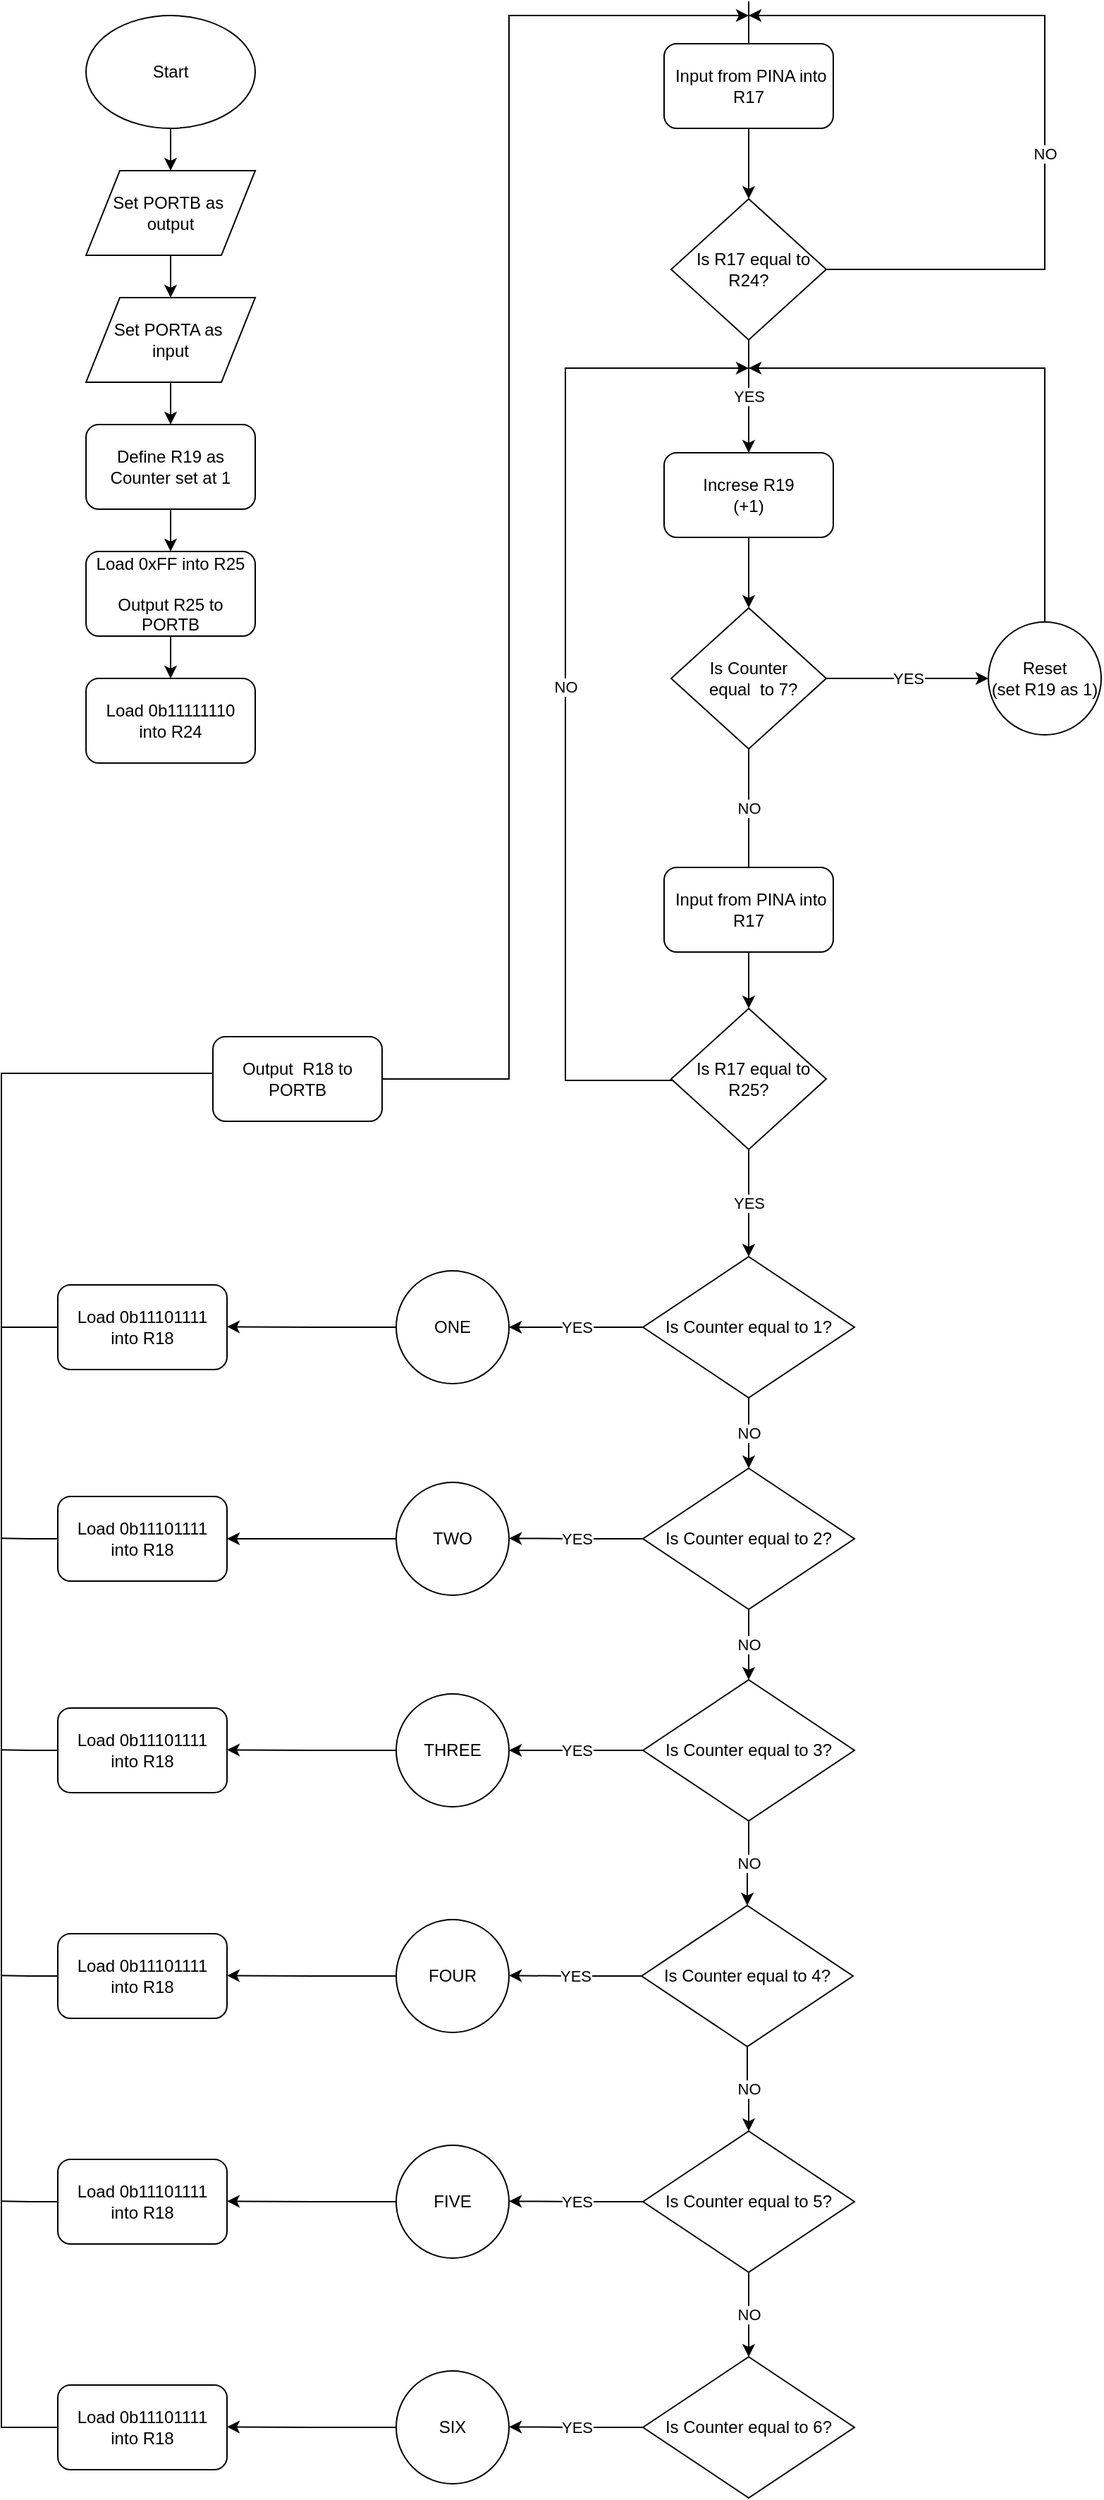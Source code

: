 <mxfile version="11.3.0" pages="1"><diagram id="XmR6D7V7Mjy7zfgPeE20" name="Page-1"><mxGraphModel dx="2048" dy="1136" grid="1" gridSize="10" guides="1" tooltips="1" connect="1" arrows="1" fold="1" page="1" pageScale="1" pageWidth="827" pageHeight="1169" math="0" shadow="0"><root><mxCell id="0"/><mxCell id="1" parent="0"/><mxCell id="W-p7GDX24lhLq9TrxRCY-1" style="edgeStyle=orthogonalEdgeStyle;rounded=0;orthogonalLoop=1;jettySize=auto;html=1;exitX=0.5;exitY=1;exitDx=0;exitDy=0;" edge="1" parent="1" source="W-p7GDX24lhLq9TrxRCY-2" target="W-p7GDX24lhLq9TrxRCY-4"><mxGeometry relative="1" as="geometry"><mxPoint x="180" y="170" as="targetPoint"/></mxGeometry></mxCell><mxCell id="W-p7GDX24lhLq9TrxRCY-2" value="Start&lt;br&gt;" style="ellipse;whiteSpace=wrap;html=1;" vertex="1" parent="1"><mxGeometry x="100" y="20" width="120" height="80" as="geometry"/></mxCell><mxCell id="W-p7GDX24lhLq9TrxRCY-3" style="edgeStyle=orthogonalEdgeStyle;rounded=0;orthogonalLoop=1;jettySize=auto;html=1;exitX=0.5;exitY=1;exitDx=0;exitDy=0;entryX=0.5;entryY=0;entryDx=0;entryDy=0;" edge="1" parent="1" source="W-p7GDX24lhLq9TrxRCY-4" target="W-p7GDX24lhLq9TrxRCY-6"><mxGeometry relative="1" as="geometry"/></mxCell><mxCell id="W-p7GDX24lhLq9TrxRCY-4" value="Set PORTB as&amp;nbsp;&lt;br&gt;output" style="shape=parallelogram;perimeter=parallelogramPerimeter;whiteSpace=wrap;html=1;" vertex="1" parent="1"><mxGeometry x="100" y="130" width="120" height="60" as="geometry"/></mxCell><mxCell id="W-p7GDX24lhLq9TrxRCY-5" style="edgeStyle=orthogonalEdgeStyle;rounded=0;orthogonalLoop=1;jettySize=auto;html=1;exitX=0.5;exitY=1;exitDx=0;exitDy=0;" edge="1" parent="1" source="W-p7GDX24lhLq9TrxRCY-6" target="W-p7GDX24lhLq9TrxRCY-8"><mxGeometry relative="1" as="geometry"><mxPoint x="180" y="360" as="targetPoint"/></mxGeometry></mxCell><mxCell id="W-p7GDX24lhLq9TrxRCY-6" value="Set PORTA as&amp;nbsp;&lt;br&gt;input" style="shape=parallelogram;perimeter=parallelogramPerimeter;whiteSpace=wrap;html=1;" vertex="1" parent="1"><mxGeometry x="100" y="220" width="120" height="60" as="geometry"/></mxCell><mxCell id="W-p7GDX24lhLq9TrxRCY-7" style="edgeStyle=orthogonalEdgeStyle;rounded=0;orthogonalLoop=1;jettySize=auto;html=1;exitX=0.5;exitY=1;exitDx=0;exitDy=0;" edge="1" parent="1" source="W-p7GDX24lhLq9TrxRCY-8" target="W-p7GDX24lhLq9TrxRCY-10"><mxGeometry relative="1" as="geometry"><mxPoint x="180" y="460" as="targetPoint"/></mxGeometry></mxCell><mxCell id="W-p7GDX24lhLq9TrxRCY-8" value="Define R19 as Counter set at 1" style="rounded=1;whiteSpace=wrap;html=1;" vertex="1" parent="1"><mxGeometry x="100" y="310" width="120" height="60" as="geometry"/></mxCell><mxCell id="W-p7GDX24lhLq9TrxRCY-9" style="edgeStyle=orthogonalEdgeStyle;rounded=0;orthogonalLoop=1;jettySize=auto;html=1;exitX=0.5;exitY=1;exitDx=0;exitDy=0;" edge="1" parent="1" source="W-p7GDX24lhLq9TrxRCY-10" target="W-p7GDX24lhLq9TrxRCY-11"><mxGeometry relative="1" as="geometry"><mxPoint x="180" y="540" as="targetPoint"/></mxGeometry></mxCell><mxCell id="W-p7GDX24lhLq9TrxRCY-10" value="Load 0xFF into R25&lt;br&gt;&lt;br&gt;Output R25 to PORTB" style="rounded=1;whiteSpace=wrap;html=1;" vertex="1" parent="1"><mxGeometry x="100" y="400" width="120" height="60" as="geometry"/></mxCell><mxCell id="W-p7GDX24lhLq9TrxRCY-11" value="Load 0b11111110&lt;br&gt;into R24" style="rounded=1;whiteSpace=wrap;html=1;" vertex="1" parent="1"><mxGeometry x="100" y="490" width="120" height="60" as="geometry"/></mxCell><mxCell id="W-p7GDX24lhLq9TrxRCY-14" style="edgeStyle=orthogonalEdgeStyle;rounded=0;orthogonalLoop=1;jettySize=auto;html=1;exitX=0.5;exitY=1;exitDx=0;exitDy=0;" edge="1" parent="1" source="W-p7GDX24lhLq9TrxRCY-13" target="W-p7GDX24lhLq9TrxRCY-15"><mxGeometry relative="1" as="geometry"><mxPoint x="570.294" y="140.235" as="targetPoint"/></mxGeometry></mxCell><mxCell id="W-p7GDX24lhLq9TrxRCY-13" value="&amp;nbsp;Input from PINA into R17" style="rounded=1;whiteSpace=wrap;html=1;" vertex="1" parent="1"><mxGeometry x="510" y="40" width="120" height="60" as="geometry"/></mxCell><mxCell id="W-p7GDX24lhLq9TrxRCY-17" value="NO" style="edgeStyle=orthogonalEdgeStyle;rounded=0;orthogonalLoop=1;jettySize=auto;html=1;exitX=1;exitY=0.5;exitDx=0;exitDy=0;" edge="1" parent="1" source="W-p7GDX24lhLq9TrxRCY-15"><mxGeometry x="-0.129" relative="1" as="geometry"><mxPoint x="570" y="20" as="targetPoint"/><Array as="points"><mxPoint x="780" y="200"/><mxPoint x="780" y="20"/></Array><mxPoint as="offset"/></mxGeometry></mxCell><mxCell id="W-p7GDX24lhLq9TrxRCY-18" value="YES" style="edgeStyle=orthogonalEdgeStyle;rounded=0;orthogonalLoop=1;jettySize=auto;html=1;exitX=0.5;exitY=1;exitDx=0;exitDy=0;entryX=0.5;entryY=0;entryDx=0;entryDy=0;" edge="1" parent="1" source="W-p7GDX24lhLq9TrxRCY-15" target="W-p7GDX24lhLq9TrxRCY-20"><mxGeometry relative="1" as="geometry"><mxPoint x="570" y="320" as="targetPoint"/></mxGeometry></mxCell><mxCell id="W-p7GDX24lhLq9TrxRCY-15" value="&amp;nbsp; Is R17 equal to R24?" style="rhombus;whiteSpace=wrap;html=1;" vertex="1" parent="1"><mxGeometry x="515" y="150" width="110" height="100" as="geometry"/></mxCell><mxCell id="W-p7GDX24lhLq9TrxRCY-16" value="" style="endArrow=none;html=1;entryX=0.5;entryY=0;entryDx=0;entryDy=0;" edge="1" parent="1" target="W-p7GDX24lhLq9TrxRCY-13"><mxGeometry width="50" height="50" relative="1" as="geometry"><mxPoint x="570" y="10" as="sourcePoint"/><mxPoint x="415" y="45" as="targetPoint"/></mxGeometry></mxCell><mxCell id="W-p7GDX24lhLq9TrxRCY-21" style="edgeStyle=orthogonalEdgeStyle;rounded=0;orthogonalLoop=1;jettySize=auto;html=1;exitX=0.5;exitY=1;exitDx=0;exitDy=0;entryX=0.5;entryY=0;entryDx=0;entryDy=0;" edge="1" parent="1" source="W-p7GDX24lhLq9TrxRCY-20" target="W-p7GDX24lhLq9TrxRCY-23"><mxGeometry relative="1" as="geometry"><mxPoint x="570.294" y="400.235" as="targetPoint"/></mxGeometry></mxCell><mxCell id="W-p7GDX24lhLq9TrxRCY-20" value="Increse R19&lt;br&gt;(+1)" style="rounded=1;whiteSpace=wrap;html=1;" vertex="1" parent="1"><mxGeometry x="510" y="330" width="120" height="60" as="geometry"/></mxCell><mxCell id="W-p7GDX24lhLq9TrxRCY-24" value="YES" style="edgeStyle=orthogonalEdgeStyle;rounded=0;orthogonalLoop=1;jettySize=auto;html=1;exitX=1;exitY=0.5;exitDx=0;exitDy=0;entryX=0;entryY=0.5;entryDx=0;entryDy=0;" edge="1" parent="1" source="W-p7GDX24lhLq9TrxRCY-23" target="W-p7GDX24lhLq9TrxRCY-25"><mxGeometry relative="1" as="geometry"><mxPoint x="690" y="449.647" as="targetPoint"/></mxGeometry></mxCell><mxCell id="W-p7GDX24lhLq9TrxRCY-29" style="edgeStyle=orthogonalEdgeStyle;rounded=0;orthogonalLoop=1;jettySize=auto;html=1;exitX=0.5;exitY=1;exitDx=0;exitDy=0;entryX=0.5;entryY=0;entryDx=0;entryDy=0;endArrow=classic;endFill=1;" edge="1" parent="1" source="W-p7GDX24lhLq9TrxRCY-30" target="W-p7GDX24lhLq9TrxRCY-28"><mxGeometry relative="1" as="geometry"/></mxCell><mxCell id="W-p7GDX24lhLq9TrxRCY-34" value="NO" style="edgeStyle=orthogonalEdgeStyle;rounded=0;orthogonalLoop=1;jettySize=auto;html=1;exitX=0.5;exitY=1;exitDx=0;exitDy=0;endArrow=none;endFill=0;entryX=0.5;entryY=0;entryDx=0;entryDy=0;" edge="1" parent="1" source="W-p7GDX24lhLq9TrxRCY-23" target="W-p7GDX24lhLq9TrxRCY-30"><mxGeometry relative="1" as="geometry"><mxPoint x="570" y="580" as="targetPoint"/></mxGeometry></mxCell><mxCell id="W-p7GDX24lhLq9TrxRCY-23" value="Is Counter&lt;br&gt;&amp;nbsp; equal&amp;nbsp; to 7?" style="rhombus;whiteSpace=wrap;html=1;" vertex="1" parent="1"><mxGeometry x="515" y="440" width="110" height="100" as="geometry"/></mxCell><mxCell id="W-p7GDX24lhLq9TrxRCY-27" style="edgeStyle=orthogonalEdgeStyle;rounded=0;orthogonalLoop=1;jettySize=auto;html=1;exitX=0.5;exitY=0;exitDx=0;exitDy=0;endArrow=classic;endFill=1;" edge="1" parent="1" source="W-p7GDX24lhLq9TrxRCY-25"><mxGeometry relative="1" as="geometry"><mxPoint x="570" y="270" as="targetPoint"/><Array as="points"><mxPoint x="780" y="270"/><mxPoint x="600" y="270"/></Array></mxGeometry></mxCell><mxCell id="W-p7GDX24lhLq9TrxRCY-25" value="Reset&lt;br&gt;(set R19 as 1)" style="ellipse;whiteSpace=wrap;html=1;aspect=fixed;" vertex="1" parent="1"><mxGeometry x="740" y="450" width="80" height="80" as="geometry"/></mxCell><mxCell id="W-p7GDX24lhLq9TrxRCY-40" value="NO" style="edgeStyle=orthogonalEdgeStyle;rounded=0;orthogonalLoop=1;jettySize=auto;html=1;exitX=0;exitY=0.5;exitDx=0;exitDy=0;endArrow=classic;endFill=1;" edge="1" parent="1" source="W-p7GDX24lhLq9TrxRCY-28"><mxGeometry relative="1" as="geometry"><mxPoint x="570" y="270" as="targetPoint"/><Array as="points"><mxPoint x="440" y="775"/></Array></mxGeometry></mxCell><mxCell id="W-p7GDX24lhLq9TrxRCY-74" value="YES" style="edgeStyle=orthogonalEdgeStyle;rounded=0;orthogonalLoop=1;jettySize=auto;html=1;exitX=0.5;exitY=1;exitDx=0;exitDy=0;entryX=0.5;entryY=0;entryDx=0;entryDy=0;endArrow=classic;endFill=1;" edge="1" parent="1" source="W-p7GDX24lhLq9TrxRCY-28" target="W-p7GDX24lhLq9TrxRCY-59"><mxGeometry relative="1" as="geometry"/></mxCell><mxCell id="W-p7GDX24lhLq9TrxRCY-28" value="&amp;nbsp; Is R17 equal to R25?" style="rhombus;whiteSpace=wrap;html=1;" vertex="1" parent="1"><mxGeometry x="515" y="724" width="110" height="100" as="geometry"/></mxCell><mxCell id="W-p7GDX24lhLq9TrxRCY-30" value="&amp;nbsp;Input from PINA into R17" style="rounded=1;whiteSpace=wrap;html=1;" vertex="1" parent="1"><mxGeometry x="510" y="624" width="120" height="60" as="geometry"/></mxCell><mxCell id="W-p7GDX24lhLq9TrxRCY-61" value="NO" style="edgeStyle=orthogonalEdgeStyle;rounded=0;orthogonalLoop=1;jettySize=auto;html=1;exitX=0.5;exitY=1;exitDx=0;exitDy=0;entryX=0.5;entryY=0;entryDx=0;entryDy=0;endArrow=classic;endFill=1;" edge="1" parent="1" source="W-p7GDX24lhLq9TrxRCY-59" target="W-p7GDX24lhLq9TrxRCY-60"><mxGeometry relative="1" as="geometry"/></mxCell><mxCell id="W-p7GDX24lhLq9TrxRCY-75" value="YES" style="edgeStyle=orthogonalEdgeStyle;rounded=0;orthogonalLoop=1;jettySize=auto;html=1;exitX=0;exitY=0.5;exitDx=0;exitDy=0;endArrow=classic;endFill=1;" edge="1" parent="1" source="W-p7GDX24lhLq9TrxRCY-59"><mxGeometry relative="1" as="geometry"><mxPoint x="400" y="950" as="targetPoint"/></mxGeometry></mxCell><mxCell id="W-p7GDX24lhLq9TrxRCY-59" value="Is Counter equal to 1?" style="rhombus;whiteSpace=wrap;html=1;" vertex="1" parent="1"><mxGeometry x="495" y="900" width="150" height="100" as="geometry"/></mxCell><mxCell id="W-p7GDX24lhLq9TrxRCY-66" value="NO" style="edgeStyle=orthogonalEdgeStyle;rounded=0;orthogonalLoop=1;jettySize=auto;html=1;exitX=0.5;exitY=1;exitDx=0;exitDy=0;entryX=0.5;entryY=0;entryDx=0;entryDy=0;endArrow=classic;endFill=1;" edge="1" parent="1" source="W-p7GDX24lhLq9TrxRCY-60" target="W-p7GDX24lhLq9TrxRCY-63"><mxGeometry relative="1" as="geometry"/></mxCell><mxCell id="W-p7GDX24lhLq9TrxRCY-76" value="YES" style="edgeStyle=orthogonalEdgeStyle;rounded=0;orthogonalLoop=1;jettySize=auto;html=1;exitX=0;exitY=0.5;exitDx=0;exitDy=0;endArrow=classic;endFill=1;" edge="1" parent="1" source="W-p7GDX24lhLq9TrxRCY-60"><mxGeometry relative="1" as="geometry"><mxPoint x="400" y="1099.667" as="targetPoint"/></mxGeometry></mxCell><mxCell id="W-p7GDX24lhLq9TrxRCY-60" value="Is Counter equal to 2?" style="rhombus;whiteSpace=wrap;html=1;" vertex="1" parent="1"><mxGeometry x="495" y="1050" width="150" height="100" as="geometry"/></mxCell><mxCell id="W-p7GDX24lhLq9TrxRCY-67" value="NO" style="edgeStyle=orthogonalEdgeStyle;rounded=0;orthogonalLoop=1;jettySize=auto;html=1;exitX=0.5;exitY=1;exitDx=0;exitDy=0;entryX=0.5;entryY=0;entryDx=0;entryDy=0;endArrow=classic;endFill=1;" edge="1" parent="1" source="W-p7GDX24lhLq9TrxRCY-63" target="W-p7GDX24lhLq9TrxRCY-64"><mxGeometry relative="1" as="geometry"/></mxCell><mxCell id="W-p7GDX24lhLq9TrxRCY-77" value="YES" style="edgeStyle=orthogonalEdgeStyle;rounded=0;orthogonalLoop=1;jettySize=auto;html=1;exitX=0;exitY=0.5;exitDx=0;exitDy=0;endArrow=classic;endFill=1;" edge="1" parent="1" source="W-p7GDX24lhLq9TrxRCY-63"><mxGeometry relative="1" as="geometry"><mxPoint x="400" y="1250" as="targetPoint"/></mxGeometry></mxCell><mxCell id="W-p7GDX24lhLq9TrxRCY-63" value="Is Counter equal to 3?" style="rhombus;whiteSpace=wrap;html=1;" vertex="1" parent="1"><mxGeometry x="495" y="1200" width="150" height="100" as="geometry"/></mxCell><mxCell id="W-p7GDX24lhLq9TrxRCY-69" value="NO" style="edgeStyle=orthogonalEdgeStyle;rounded=0;orthogonalLoop=1;jettySize=auto;html=1;exitX=0.5;exitY=1;exitDx=0;exitDy=0;entryX=0.5;entryY=0;entryDx=0;entryDy=0;endArrow=classic;endFill=1;" edge="1" parent="1" source="W-p7GDX24lhLq9TrxRCY-64" target="W-p7GDX24lhLq9TrxRCY-68"><mxGeometry relative="1" as="geometry"/></mxCell><mxCell id="W-p7GDX24lhLq9TrxRCY-78" value="YES" style="edgeStyle=orthogonalEdgeStyle;rounded=0;orthogonalLoop=1;jettySize=auto;html=1;exitX=0;exitY=0.5;exitDx=0;exitDy=0;endArrow=classic;endFill=1;" edge="1" parent="1" source="W-p7GDX24lhLq9TrxRCY-64"><mxGeometry relative="1" as="geometry"><mxPoint x="400" y="1409.667" as="targetPoint"/></mxGeometry></mxCell><mxCell id="W-p7GDX24lhLq9TrxRCY-64" value="Is Counter equal to 4?" style="rhombus;whiteSpace=wrap;html=1;" vertex="1" parent="1"><mxGeometry x="494" y="1360" width="150" height="100" as="geometry"/></mxCell><mxCell id="W-p7GDX24lhLq9TrxRCY-70" value="NO" style="edgeStyle=orthogonalEdgeStyle;rounded=0;orthogonalLoop=1;jettySize=auto;html=1;exitX=0.5;exitY=1;exitDx=0;exitDy=0;endArrow=classic;endFill=1;entryX=0.5;entryY=0;entryDx=0;entryDy=0;" edge="1" parent="1" source="W-p7GDX24lhLq9TrxRCY-68" target="W-p7GDX24lhLq9TrxRCY-71"><mxGeometry relative="1" as="geometry"><mxPoint x="569.667" y="1570" as="targetPoint"/></mxGeometry></mxCell><mxCell id="W-p7GDX24lhLq9TrxRCY-79" value="YES" style="edgeStyle=orthogonalEdgeStyle;rounded=0;orthogonalLoop=1;jettySize=auto;html=1;exitX=0;exitY=0.5;exitDx=0;exitDy=0;endArrow=classic;endFill=1;" edge="1" parent="1" source="W-p7GDX24lhLq9TrxRCY-68"><mxGeometry relative="1" as="geometry"><mxPoint x="400" y="1569.667" as="targetPoint"/></mxGeometry></mxCell><mxCell id="W-p7GDX24lhLq9TrxRCY-68" value="Is Counter equal to 5?" style="rhombus;whiteSpace=wrap;html=1;" vertex="1" parent="1"><mxGeometry x="495" y="1520" width="150" height="100" as="geometry"/></mxCell><mxCell id="W-p7GDX24lhLq9TrxRCY-80" value="YES" style="edgeStyle=orthogonalEdgeStyle;rounded=0;orthogonalLoop=1;jettySize=auto;html=1;exitX=0;exitY=0.5;exitDx=0;exitDy=0;endArrow=classic;endFill=1;" edge="1" parent="1" source="W-p7GDX24lhLq9TrxRCY-71"><mxGeometry relative="1" as="geometry"><mxPoint x="400" y="1729.667" as="targetPoint"/></mxGeometry></mxCell><mxCell id="W-p7GDX24lhLq9TrxRCY-71" value="Is Counter equal to 6?" style="rhombus;whiteSpace=wrap;html=1;" vertex="1" parent="1"><mxGeometry x="495" y="1680" width="150" height="100" as="geometry"/></mxCell><mxCell id="W-p7GDX24lhLq9TrxRCY-97" style="edgeStyle=orthogonalEdgeStyle;rounded=0;orthogonalLoop=1;jettySize=auto;html=1;exitX=0;exitY=0.5;exitDx=0;exitDy=0;endArrow=classic;endFill=1;" edge="1" parent="1" source="W-p7GDX24lhLq9TrxRCY-81"><mxGeometry relative="1" as="geometry"><mxPoint x="200.0" y="1729.667" as="targetPoint"/></mxGeometry></mxCell><mxCell id="W-p7GDX24lhLq9TrxRCY-81" value="SIX" style="ellipse;whiteSpace=wrap;html=1;aspect=fixed;" vertex="1" parent="1"><mxGeometry x="320" y="1690" width="80" height="80" as="geometry"/></mxCell><mxCell id="W-p7GDX24lhLq9TrxRCY-95" style="edgeStyle=orthogonalEdgeStyle;rounded=0;orthogonalLoop=1;jettySize=auto;html=1;exitX=0;exitY=0.5;exitDx=0;exitDy=0;endArrow=classic;endFill=1;" edge="1" parent="1" source="W-p7GDX24lhLq9TrxRCY-82"><mxGeometry relative="1" as="geometry"><mxPoint x="200.0" y="1569.667" as="targetPoint"/></mxGeometry></mxCell><mxCell id="W-p7GDX24lhLq9TrxRCY-82" value="FIVE" style="ellipse;whiteSpace=wrap;html=1;aspect=fixed;" vertex="1" parent="1"><mxGeometry x="320" y="1530" width="80" height="80" as="geometry"/></mxCell><mxCell id="W-p7GDX24lhLq9TrxRCY-93" style="edgeStyle=orthogonalEdgeStyle;rounded=0;orthogonalLoop=1;jettySize=auto;html=1;exitX=0;exitY=0.5;exitDx=0;exitDy=0;endArrow=classic;endFill=1;" edge="1" parent="1" source="W-p7GDX24lhLq9TrxRCY-83"><mxGeometry relative="1" as="geometry"><mxPoint x="200.0" y="1409.667" as="targetPoint"/></mxGeometry></mxCell><mxCell id="W-p7GDX24lhLq9TrxRCY-83" value="FOUR" style="ellipse;whiteSpace=wrap;html=1;aspect=fixed;" vertex="1" parent="1"><mxGeometry x="320" y="1370" width="80" height="80" as="geometry"/></mxCell><mxCell id="W-p7GDX24lhLq9TrxRCY-91" style="edgeStyle=orthogonalEdgeStyle;rounded=0;orthogonalLoop=1;jettySize=auto;html=1;exitX=0;exitY=0.5;exitDx=0;exitDy=0;endArrow=classic;endFill=1;" edge="1" parent="1" source="W-p7GDX24lhLq9TrxRCY-84"><mxGeometry relative="1" as="geometry"><mxPoint x="200.0" y="1249.667" as="targetPoint"/></mxGeometry></mxCell><mxCell id="W-p7GDX24lhLq9TrxRCY-84" value="THREE" style="ellipse;whiteSpace=wrap;html=1;aspect=fixed;" vertex="1" parent="1"><mxGeometry x="320" y="1210" width="80" height="80" as="geometry"/></mxCell><mxCell id="W-p7GDX24lhLq9TrxRCY-90" style="edgeStyle=orthogonalEdgeStyle;rounded=0;orthogonalLoop=1;jettySize=auto;html=1;exitX=0;exitY=0.5;exitDx=0;exitDy=0;entryX=1;entryY=0.5;entryDx=0;entryDy=0;endArrow=classic;endFill=1;" edge="1" parent="1" source="W-p7GDX24lhLq9TrxRCY-85" target="W-p7GDX24lhLq9TrxRCY-89"><mxGeometry relative="1" as="geometry"/></mxCell><mxCell id="W-p7GDX24lhLq9TrxRCY-85" value="TWO" style="ellipse;whiteSpace=wrap;html=1;aspect=fixed;" vertex="1" parent="1"><mxGeometry x="320" y="1060" width="80" height="80" as="geometry"/></mxCell><mxCell id="W-p7GDX24lhLq9TrxRCY-87" style="edgeStyle=orthogonalEdgeStyle;rounded=0;orthogonalLoop=1;jettySize=auto;html=1;exitX=0;exitY=0.5;exitDx=0;exitDy=0;endArrow=classic;endFill=1;" edge="1" parent="1" source="W-p7GDX24lhLq9TrxRCY-86"><mxGeometry relative="1" as="geometry"><mxPoint x="200.0" y="949.667" as="targetPoint"/></mxGeometry></mxCell><mxCell id="W-p7GDX24lhLq9TrxRCY-86" value="ONE" style="ellipse;whiteSpace=wrap;html=1;aspect=fixed;" vertex="1" parent="1"><mxGeometry x="320" y="910" width="80" height="80" as="geometry"/></mxCell><mxCell id="W-p7GDX24lhLq9TrxRCY-108" style="edgeStyle=orthogonalEdgeStyle;rounded=0;orthogonalLoop=1;jettySize=auto;html=1;exitX=0;exitY=0.5;exitDx=0;exitDy=0;endArrow=none;endFill=0;" edge="1" parent="1" source="W-p7GDX24lhLq9TrxRCY-88"><mxGeometry relative="1" as="geometry"><mxPoint x="40" y="950" as="targetPoint"/></mxGeometry></mxCell><mxCell id="W-p7GDX24lhLq9TrxRCY-88" value="Load&amp;nbsp;0b11101111&lt;br&gt;into R18" style="rounded=1;whiteSpace=wrap;html=1;" vertex="1" parent="1"><mxGeometry x="80" y="920" width="120" height="60" as="geometry"/></mxCell><mxCell id="W-p7GDX24lhLq9TrxRCY-107" style="edgeStyle=orthogonalEdgeStyle;rounded=0;orthogonalLoop=1;jettySize=auto;html=1;exitX=0;exitY=0.5;exitDx=0;exitDy=0;endArrow=none;endFill=0;" edge="1" parent="1" source="W-p7GDX24lhLq9TrxRCY-89"><mxGeometry relative="1" as="geometry"><mxPoint x="39.667" y="1099.667" as="targetPoint"/></mxGeometry></mxCell><mxCell id="W-p7GDX24lhLq9TrxRCY-89" value="Load&amp;nbsp;0b11101111&lt;br&gt;into R18" style="rounded=1;whiteSpace=wrap;html=1;" vertex="1" parent="1"><mxGeometry x="80" y="1070" width="120" height="60" as="geometry"/></mxCell><mxCell id="W-p7GDX24lhLq9TrxRCY-106" style="edgeStyle=orthogonalEdgeStyle;rounded=0;orthogonalLoop=1;jettySize=auto;html=1;exitX=0;exitY=0.5;exitDx=0;exitDy=0;endArrow=none;endFill=0;" edge="1" parent="1" source="W-p7GDX24lhLq9TrxRCY-92"><mxGeometry relative="1" as="geometry"><mxPoint x="39.667" y="1249.667" as="targetPoint"/></mxGeometry></mxCell><mxCell id="W-p7GDX24lhLq9TrxRCY-92" value="Load&amp;nbsp;0b11101111&lt;br&gt;into R18" style="rounded=1;whiteSpace=wrap;html=1;" vertex="1" parent="1"><mxGeometry x="80" y="1220" width="120" height="60" as="geometry"/></mxCell><mxCell id="W-p7GDX24lhLq9TrxRCY-105" style="edgeStyle=orthogonalEdgeStyle;rounded=0;orthogonalLoop=1;jettySize=auto;html=1;exitX=0;exitY=0.5;exitDx=0;exitDy=0;endArrow=none;endFill=0;" edge="1" parent="1" source="W-p7GDX24lhLq9TrxRCY-94"><mxGeometry relative="1" as="geometry"><mxPoint x="39.667" y="1409.667" as="targetPoint"/></mxGeometry></mxCell><mxCell id="W-p7GDX24lhLq9TrxRCY-94" value="Load&amp;nbsp;0b11101111&lt;br&gt;into R18" style="rounded=1;whiteSpace=wrap;html=1;" vertex="1" parent="1"><mxGeometry x="80" y="1380" width="120" height="60" as="geometry"/></mxCell><mxCell id="W-p7GDX24lhLq9TrxRCY-104" style="edgeStyle=orthogonalEdgeStyle;rounded=0;orthogonalLoop=1;jettySize=auto;html=1;exitX=0;exitY=0.5;exitDx=0;exitDy=0;endArrow=none;endFill=0;" edge="1" parent="1" source="W-p7GDX24lhLq9TrxRCY-96"><mxGeometry relative="1" as="geometry"><mxPoint x="39.667" y="1569.667" as="targetPoint"/></mxGeometry></mxCell><mxCell id="W-p7GDX24lhLq9TrxRCY-96" value="Load&amp;nbsp;0b11101111&lt;br&gt;into R18" style="rounded=1;whiteSpace=wrap;html=1;" vertex="1" parent="1"><mxGeometry x="80" y="1540" width="120" height="60" as="geometry"/></mxCell><mxCell id="W-p7GDX24lhLq9TrxRCY-110" style="edgeStyle=orthogonalEdgeStyle;rounded=0;orthogonalLoop=1;jettySize=auto;html=1;exitX=0;exitY=0.5;exitDx=0;exitDy=0;endArrow=none;endFill=0;" edge="1" parent="1" source="W-p7GDX24lhLq9TrxRCY-98"><mxGeometry relative="1" as="geometry"><mxPoint x="190" y="770" as="targetPoint"/><Array as="points"><mxPoint x="40" y="1730"/></Array></mxGeometry></mxCell><mxCell id="W-p7GDX24lhLq9TrxRCY-98" value="Load&amp;nbsp;0b11101111&lt;br&gt;into R18" style="rounded=1;whiteSpace=wrap;html=1;" vertex="1" parent="1"><mxGeometry x="80" y="1700" width="120" height="60" as="geometry"/></mxCell><mxCell id="W-p7GDX24lhLq9TrxRCY-113" style="edgeStyle=orthogonalEdgeStyle;rounded=0;orthogonalLoop=1;jettySize=auto;html=1;exitX=1;exitY=0.5;exitDx=0;exitDy=0;endArrow=classic;endFill=1;" edge="1" parent="1" source="W-p7GDX24lhLq9TrxRCY-112"><mxGeometry relative="1" as="geometry"><mxPoint x="570" y="20" as="targetPoint"/><Array as="points"><mxPoint x="400" y="774"/></Array></mxGeometry></mxCell><mxCell id="W-p7GDX24lhLq9TrxRCY-112" value="Output&amp;nbsp; R18 to PORTB" style="rounded=1;whiteSpace=wrap;html=1;" vertex="1" parent="1"><mxGeometry x="190" y="744" width="120" height="60" as="geometry"/></mxCell></root></mxGraphModel></diagram></mxfile>